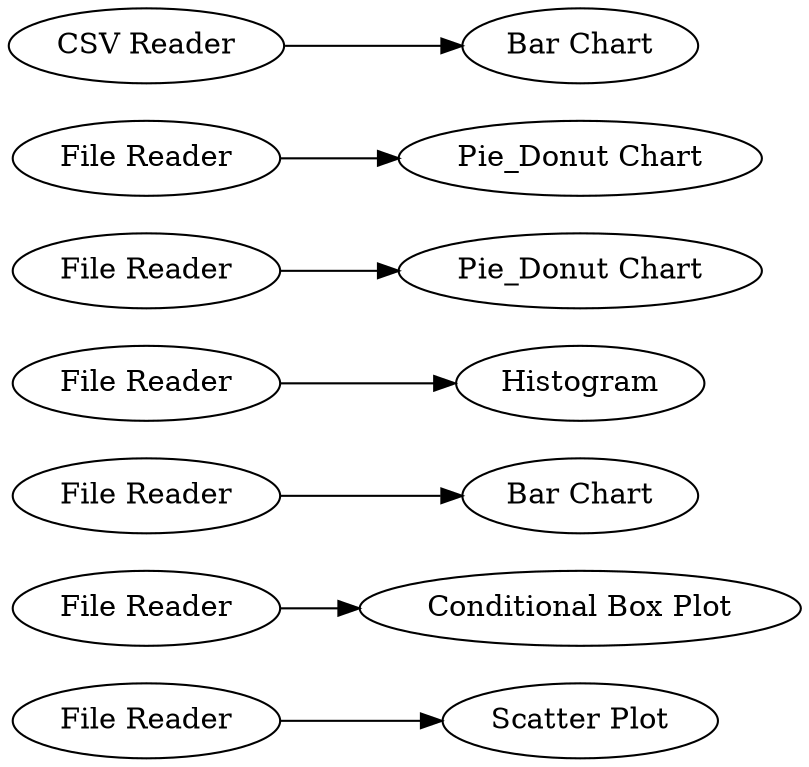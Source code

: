 digraph {
	23 -> 24
	13 -> 14
	4 -> 6
	19 -> 20
	21 -> 22
	5 -> 2
	1 -> 3
	5 [label="File Reader"]
	24 [label="Scatter Plot"]
	13 [label="File Reader"]
	20 [label=Histogram]
	1 [label="CSV Reader"]
	22 [label="Pie_Donut Chart"]
	23 [label="File Reader"]
	4 [label="File Reader"]
	21 [label="File Reader"]
	6 [label="Bar Chart"]
	14 [label="Conditional Box Plot"]
	3 [label="Bar Chart"]
	2 [label="Pie_Donut Chart"]
	19 [label="File Reader"]
	rankdir=LR
}
